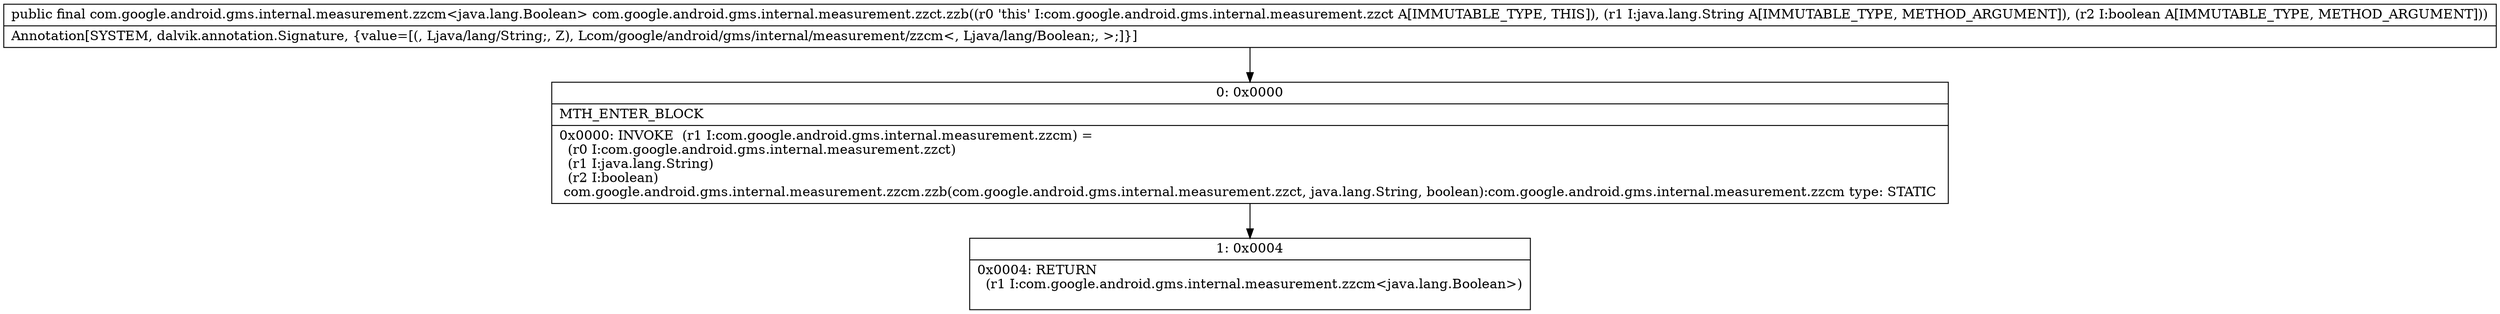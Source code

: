 digraph "CFG forcom.google.android.gms.internal.measurement.zzct.zzb(Ljava\/lang\/String;Z)Lcom\/google\/android\/gms\/internal\/measurement\/zzcm;" {
Node_0 [shape=record,label="{0\:\ 0x0000|MTH_ENTER_BLOCK\l|0x0000: INVOKE  (r1 I:com.google.android.gms.internal.measurement.zzcm) = \l  (r0 I:com.google.android.gms.internal.measurement.zzct)\l  (r1 I:java.lang.String)\l  (r2 I:boolean)\l com.google.android.gms.internal.measurement.zzcm.zzb(com.google.android.gms.internal.measurement.zzct, java.lang.String, boolean):com.google.android.gms.internal.measurement.zzcm type: STATIC \l}"];
Node_1 [shape=record,label="{1\:\ 0x0004|0x0004: RETURN  \l  (r1 I:com.google.android.gms.internal.measurement.zzcm\<java.lang.Boolean\>)\l \l}"];
MethodNode[shape=record,label="{public final com.google.android.gms.internal.measurement.zzcm\<java.lang.Boolean\> com.google.android.gms.internal.measurement.zzct.zzb((r0 'this' I:com.google.android.gms.internal.measurement.zzct A[IMMUTABLE_TYPE, THIS]), (r1 I:java.lang.String A[IMMUTABLE_TYPE, METHOD_ARGUMENT]), (r2 I:boolean A[IMMUTABLE_TYPE, METHOD_ARGUMENT]))  | Annotation[SYSTEM, dalvik.annotation.Signature, \{value=[(, Ljava\/lang\/String;, Z), Lcom\/google\/android\/gms\/internal\/measurement\/zzcm\<, Ljava\/lang\/Boolean;, \>;]\}]\l}"];
MethodNode -> Node_0;
Node_0 -> Node_1;
}

